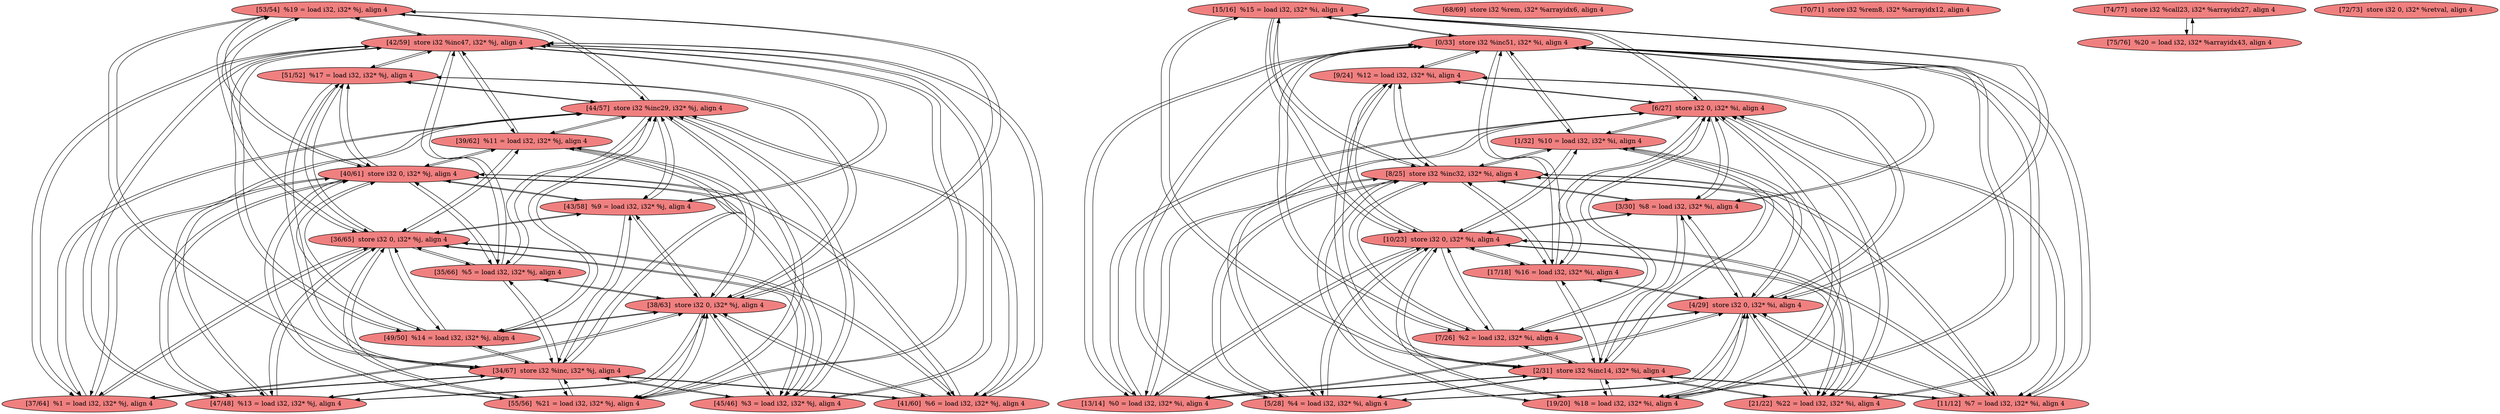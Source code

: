 
digraph G {


node225 [fillcolor=lightcoral,label="[53/54]  %19 = load i32, i32* %j, align 4",shape=ellipse,style=filled ]
node224 [fillcolor=lightcoral,label="[15/16]  %15 = load i32, i32* %i, align 4",shape=ellipse,style=filled ]
node223 [fillcolor=lightcoral,label="[19/20]  %18 = load i32, i32* %i, align 4",shape=ellipse,style=filled ]
node212 [fillcolor=lightcoral,label="[55/56]  %21 = load i32, i32* %j, align 4",shape=ellipse,style=filled ]
node198 [fillcolor=lightcoral,label="[13/14]  %0 = load i32, i32* %i, align 4",shape=ellipse,style=filled ]
node195 [fillcolor=lightcoral,label="[68/69]  store i32 %rem, i32* %arrayidx6, align 4",shape=ellipse,style=filled ]
node187 [fillcolor=lightcoral,label="[0/33]  store i32 %inc51, i32* %i, align 4",shape=ellipse,style=filled ]
node203 [fillcolor=lightcoral,label="[42/59]  store i32 %inc47, i32* %j, align 4",shape=ellipse,style=filled ]
node205 [fillcolor=lightcoral,label="[37/64]  %1 = load i32, i32* %j, align 4",shape=ellipse,style=filled ]
node193 [fillcolor=lightcoral,label="[2/31]  store i32 %inc14, i32* %i, align 4",shape=ellipse,style=filled ]
node200 [fillcolor=lightcoral,label="[45/46]  %3 = load i32, i32* %j, align 4",shape=ellipse,style=filled ]
node188 [fillcolor=lightcoral,label="[21/22]  %22 = load i32, i32* %i, align 4",shape=ellipse,style=filled ]
node192 [fillcolor=lightcoral,label="[34/67]  store i32 %inc, i32* %j, align 4",shape=ellipse,style=filled ]
node197 [fillcolor=lightcoral,label="[70/71]  store i32 %rem8, i32* %arrayidx12, align 4",shape=ellipse,style=filled ]
node206 [fillcolor=lightcoral,label="[11/12]  %7 = load i32, i32* %i, align 4",shape=ellipse,style=filled ]
node189 [fillcolor=lightcoral,label="[4/29]  store i32 0, i32* %i, align 4",shape=ellipse,style=filled ]
node190 [fillcolor=lightcoral,label="[10/23]  store i32 0, i32* %i, align 4",shape=ellipse,style=filled ]
node207 [fillcolor=lightcoral,label="[5/28]  %4 = load i32, i32* %i, align 4",shape=ellipse,style=filled ]
node201 [fillcolor=lightcoral,label="[41/60]  %6 = load i32, i32* %j, align 4",shape=ellipse,style=filled ]
node214 [fillcolor=lightcoral,label="[7/26]  %2 = load i32, i32* %i, align 4",shape=ellipse,style=filled ]
node215 [fillcolor=lightcoral,label="[74/77]  store i32 %call23, i32* %arrayidx27, align 4",shape=ellipse,style=filled ]
node222 [fillcolor=lightcoral,label="[75/76]  %20 = load i32, i32* %arrayidx43, align 4",shape=ellipse,style=filled ]
node191 [fillcolor=lightcoral,label="[17/18]  %16 = load i32, i32* %i, align 4",shape=ellipse,style=filled ]
node213 [fillcolor=lightcoral,label="[47/48]  %13 = load i32, i32* %j, align 4",shape=ellipse,style=filled ]
node196 [fillcolor=lightcoral,label="[38/63]  store i32 0, i32* %j, align 4",shape=ellipse,style=filled ]
node194 [fillcolor=lightcoral,label="[8/25]  store i32 %inc32, i32* %i, align 4",shape=ellipse,style=filled ]
node216 [fillcolor=lightcoral,label="[49/50]  %14 = load i32, i32* %j, align 4",shape=ellipse,style=filled ]
node217 [fillcolor=lightcoral,label="[3/30]  %8 = load i32, i32* %i, align 4",shape=ellipse,style=filled ]
node204 [fillcolor=lightcoral,label="[35/66]  %5 = load i32, i32* %j, align 4",shape=ellipse,style=filled ]
node202 [fillcolor=lightcoral,label="[36/65]  store i32 0, i32* %j, align 4",shape=ellipse,style=filled ]
node199 [fillcolor=lightcoral,label="[6/27]  store i32 0, i32* %i, align 4",shape=ellipse,style=filled ]
node208 [fillcolor=lightcoral,label="[1/32]  %10 = load i32, i32* %i, align 4",shape=ellipse,style=filled ]
node209 [fillcolor=lightcoral,label="[43/58]  %9 = load i32, i32* %j, align 4",shape=ellipse,style=filled ]
node210 [fillcolor=lightcoral,label="[72/73]  store i32 0, i32* %retval, align 4",shape=ellipse,style=filled ]
node219 [fillcolor=lightcoral,label="[40/61]  store i32 0, i32* %j, align 4",shape=ellipse,style=filled ]
node211 [fillcolor=lightcoral,label="[9/24]  %12 = load i32, i32* %i, align 4",shape=ellipse,style=filled ]
node218 [fillcolor=lightcoral,label="[44/57]  store i32 %inc29, i32* %j, align 4",shape=ellipse,style=filled ]
node220 [fillcolor=lightcoral,label="[39/62]  %11 = load i32, i32* %j, align 4",shape=ellipse,style=filled ]
node221 [fillcolor=lightcoral,label="[51/52]  %17 = load i32, i32* %j, align 4",shape=ellipse,style=filled ]

node221->node218 [ ]
node216->node219 [ ]
node219->node216 [ ]
node187->node217 [ ]
node211->node190 [ ]
node205->node202 [ ]
node190->node211 [ ]
node194->node211 [ ]
node213->node219 [ ]
node203->node220 [ ]
node189->node223 [ ]
node219->node220 [ ]
node192->node216 [ ]
node187->node208 [ ]
node208->node190 [ ]
node192->node201 [ ]
node190->node208 [ ]
node196->node212 [ ]
node213->node202 [ ]
node202->node213 [ ]
node198->node190 [ ]
node203->node213 [ ]
node224->node187 [ ]
node187->node224 [ ]
node196->node221 [ ]
node221->node196 [ ]
node221->node203 [ ]
node216->node203 [ ]
node213->node196 [ ]
node188->node189 [ ]
node191->node189 [ ]
node189->node211 [ ]
node189->node208 [ ]
node217->node194 [ ]
node189->node217 [ ]
node193->node188 [ ]
node198->node199 [ ]
node193->node191 [ ]
node191->node193 [ ]
node211->node193 [ ]
node193->node211 [ ]
node202->node220 [ ]
node223->node189 [ ]
node218->node220 [ ]
node188->node193 [ ]
node220->node196 [ ]
node216->node192 [ ]
node194->node217 [ ]
node193->node214 [ ]
node214->node193 [ ]
node190->node217 [ ]
node206->node194 [ ]
node194->node206 [ ]
node217->node187 [ ]
node193->node224 [ ]
node205->node196 [ ]
node206->node193 [ ]
node215->node222 [ ]
node219->node201 [ ]
node198->node189 [ ]
node189->node214 [ ]
node194->node214 [ ]
node219->node209 [ ]
node209->node203 [ ]
node206->node189 [ ]
node194->node191 [ ]
node199->node208 [ ]
node220->node202 [ ]
node200->node192 [ ]
node207->node193 [ ]
node211->node194 [ ]
node217->node190 [ ]
node223->node190 [ ]
node199->node224 [ ]
node189->node198 [ ]
node202->node205 [ ]
node214->node190 [ ]
node196->node216 [ ]
node192->node205 [ ]
node206->node190 [ ]
node203->node200 [ ]
node188->node199 [ ]
node193->node223 [ ]
node189->node207 [ ]
node223->node193 [ ]
node204->node192 [ ]
node194->node224 [ ]
node201->node218 [ ]
node225->node203 [ ]
node203->node225 [ ]
node201->node203 [ ]
node205->node192 [ ]
node217->node189 [ ]
node202->node201 [ ]
node209->node192 [ ]
node196->node205 [ ]
node190->node214 [ ]
node190->node224 [ ]
node198->node194 [ ]
node190->node188 [ ]
node201->node196 [ ]
node190->node191 [ ]
node189->node206 [ ]
node208->node187 [ ]
node190->node223 [ ]
node199->node207 [ ]
node211->node187 [ ]
node189->node188 [ ]
node207->node194 [ ]
node203->node221 [ ]
node209->node219 [ ]
node194->node188 [ ]
node187->node188 [ ]
node208->node193 [ ]
node219->node225 [ ]
node193->node206 [ ]
node193->node208 [ ]
node192->node204 [ ]
node200->node219 [ ]
node219->node204 [ ]
node194->node223 [ ]
node225->node192 [ ]
node188->node190 [ ]
node219->node212 [ ]
node187->node214 [ ]
node218->node212 [ ]
node217->node193 [ ]
node196->node204 [ ]
node213->node203 [ ]
node211->node189 [ ]
node188->node194 [ ]
node223->node187 [ ]
node194->node207 [ ]
node199->node217 [ ]
node220->node218 [ ]
node192->node225 [ ]
node212->node203 [ ]
node212->node218 [ ]
node223->node194 [ ]
node224->node189 [ ]
node206->node199 [ ]
node199->node191 [ ]
node192->node221 [ ]
node191->node190 [ ]
node200->node203 [ ]
node200->node196 [ ]
node203->node201 [ ]
node191->node187 [ ]
node204->node203 [ ]
node190->node207 [ ]
node202->node221 [ ]
node205->node218 [ ]
node218->node225 [ ]
node192->node212 [ ]
node212->node196 [ ]
node209->node196 [ ]
node203->node216 [ ]
node196->node220 [ ]
node194->node198 [ ]
node203->node212 [ ]
node204->node219 [ ]
node214->node189 [ ]
node187->node206 [ ]
node191->node194 [ ]
node192->node200 [ ]
node219->node213 [ ]
node208->node199 [ ]
node221->node202 [ ]
node212->node219 [ ]
node199->node198 [ ]
node221->node192 [ ]
node192->node209 [ ]
node218->node213 [ ]
node190->node206 [ ]
node221->node219 [ ]
node224->node193 [ ]
node214->node194 [ ]
node219->node221 [ ]
node207->node189 [ ]
node212->node192 [ ]
node214->node187 [ ]
node202->node216 [ ]
node187->node191 [ ]
node203->node205 [ ]
node199->node188 [ ]
node201->node192 [ ]
node204->node218 [ ]
node218->node204 [ ]
node191->node199 [ ]
node202->node209 [ ]
node194->node208 [ ]
node223->node199 [ ]
node193->node207 [ ]
node224->node199 [ ]
node213->node218 [ ]
node204->node196 [ ]
node218->node221 [ ]
node220->node192 [ ]
node214->node199 [ ]
node205->node203 [ ]
node196->node225 [ ]
node196->node200 [ ]
node207->node190 [ ]
node216->node202 [ ]
node216->node218 [ ]
node213->node192 [ ]
node203->node209 [ ]
node193->node217 [ ]
node187->node207 [ ]
node225->node196 [ ]
node207->node187 [ ]
node225->node202 [ ]
node196->node201 [ ]
node217->node199 [ ]
node203->node204 [ ]
node188->node187 [ ]
node207->node199 [ ]
node204->node202 [ ]
node225->node218 [ ]
node202->node204 [ ]
node187->node211 [ ]
node205->node219 [ ]
node220->node203 [ ]
node200->node218 [ ]
node222->node215 [ ]
node201->node202 [ ]
node218->node200 [ ]
node199->node223 [ ]
node220->node219 [ ]
node218->node216 [ ]
node192->node213 [ ]
node201->node219 [ ]
node208->node189 [ ]
node209->node218 [ ]
node192->node220 [ ]
node218->node209 [ ]
node216->node196 [ ]
node189->node191 [ ]
node202->node225 [ ]
node200->node202 [ ]
node198->node193 [ ]
node202->node200 [ ]
node193->node198 [ ]
node199->node206 [ ]
node212->node202 [ ]
node196->node213 [ ]
node202->node212 [ ]
node206->node187 [ ]
node219->node205 [ ]
node187->node198 [ ]
node187->node223 [ ]
node208->node194 [ ]
node198->node187 [ ]
node196->node209 [ ]
node224->node194 [ ]
node219->node200 [ ]
node199->node211 [ ]
node224->node190 [ ]
node218->node201 [ ]
node209->node202 [ ]
node211->node199 [ ]
node189->node224 [ ]
node225->node219 [ ]
node218->node205 [ ]
node190->node198 [ ]
node199->node214 [ ]


}
